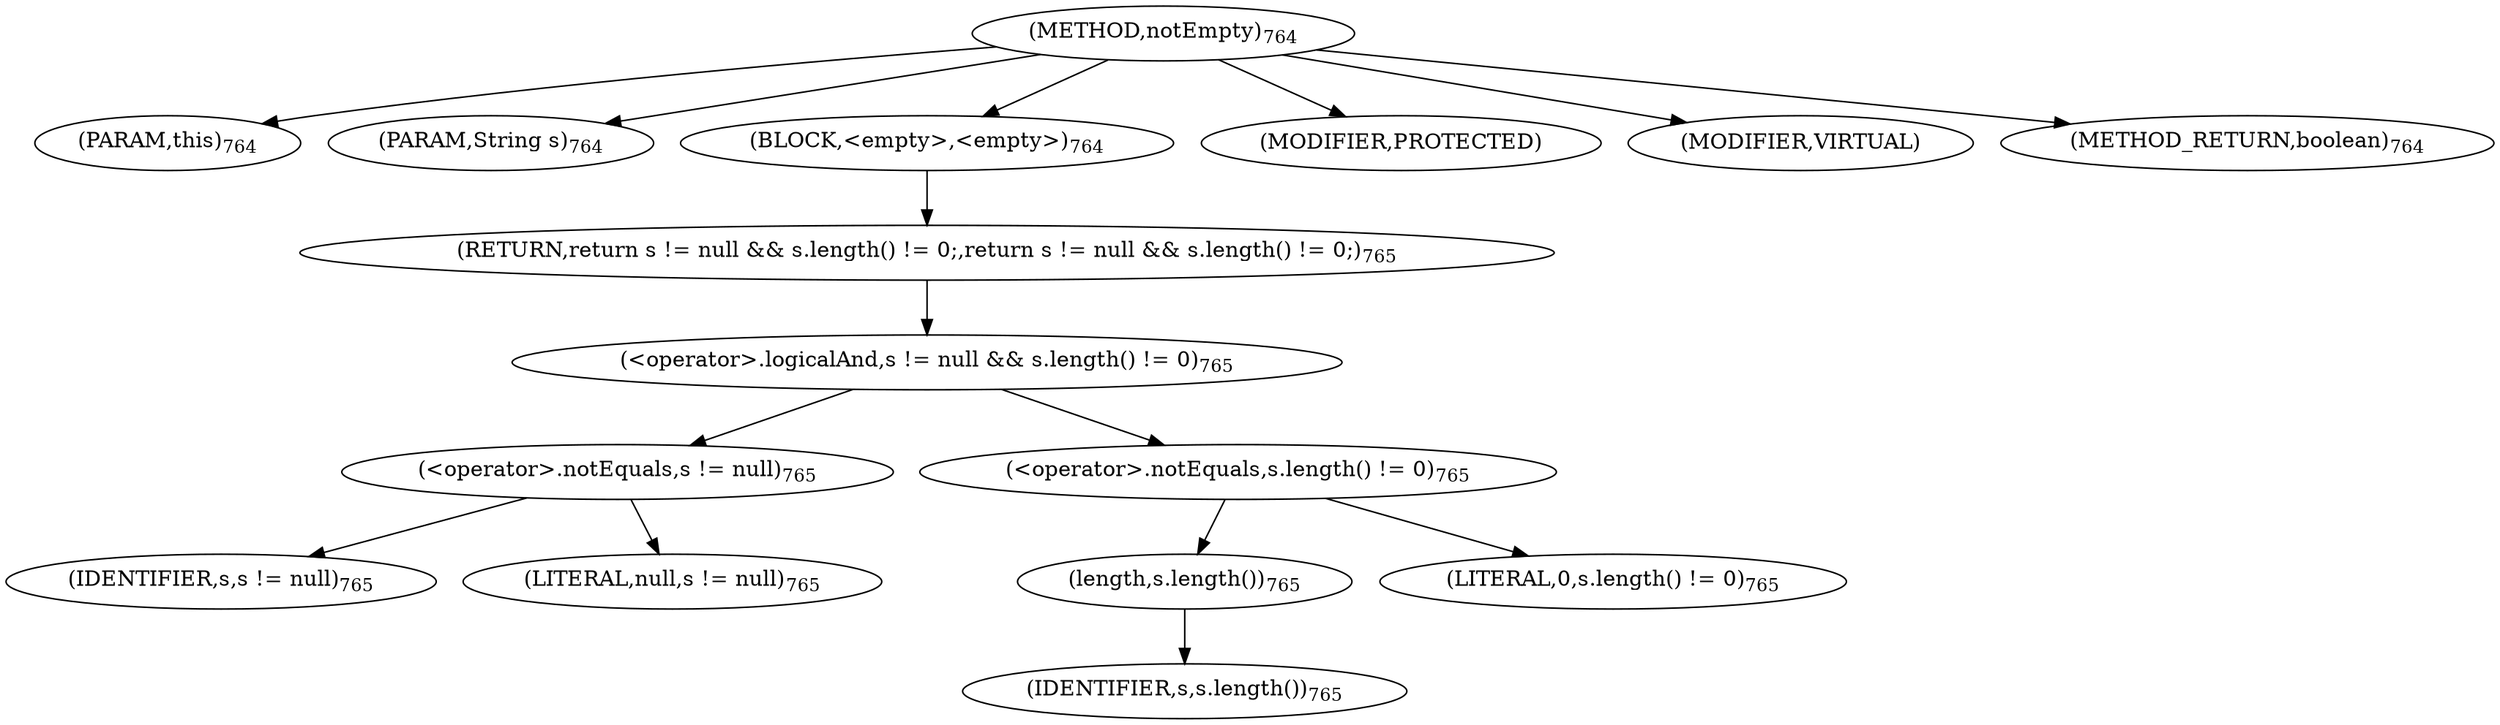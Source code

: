 digraph "notEmpty" {  
"1100" [label = <(METHOD,notEmpty)<SUB>764</SUB>> ]
"1101" [label = <(PARAM,this)<SUB>764</SUB>> ]
"1102" [label = <(PARAM,String s)<SUB>764</SUB>> ]
"1103" [label = <(BLOCK,&lt;empty&gt;,&lt;empty&gt;)<SUB>764</SUB>> ]
"1104" [label = <(RETURN,return s != null &amp;&amp; s.length() != 0;,return s != null &amp;&amp; s.length() != 0;)<SUB>765</SUB>> ]
"1105" [label = <(&lt;operator&gt;.logicalAnd,s != null &amp;&amp; s.length() != 0)<SUB>765</SUB>> ]
"1106" [label = <(&lt;operator&gt;.notEquals,s != null)<SUB>765</SUB>> ]
"1107" [label = <(IDENTIFIER,s,s != null)<SUB>765</SUB>> ]
"1108" [label = <(LITERAL,null,s != null)<SUB>765</SUB>> ]
"1109" [label = <(&lt;operator&gt;.notEquals,s.length() != 0)<SUB>765</SUB>> ]
"1110" [label = <(length,s.length())<SUB>765</SUB>> ]
"1111" [label = <(IDENTIFIER,s,s.length())<SUB>765</SUB>> ]
"1112" [label = <(LITERAL,0,s.length() != 0)<SUB>765</SUB>> ]
"1113" [label = <(MODIFIER,PROTECTED)> ]
"1114" [label = <(MODIFIER,VIRTUAL)> ]
"1115" [label = <(METHOD_RETURN,boolean)<SUB>764</SUB>> ]
  "1100" -> "1101" 
  "1100" -> "1102" 
  "1100" -> "1103" 
  "1100" -> "1113" 
  "1100" -> "1114" 
  "1100" -> "1115" 
  "1103" -> "1104" 
  "1104" -> "1105" 
  "1105" -> "1106" 
  "1105" -> "1109" 
  "1106" -> "1107" 
  "1106" -> "1108" 
  "1109" -> "1110" 
  "1109" -> "1112" 
  "1110" -> "1111" 
}
